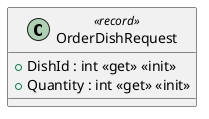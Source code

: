 @startuml
class OrderDishRequest <<record>> {
    + DishId : int <<get>> <<init>>
    + Quantity : int <<get>> <<init>>
}
@enduml
